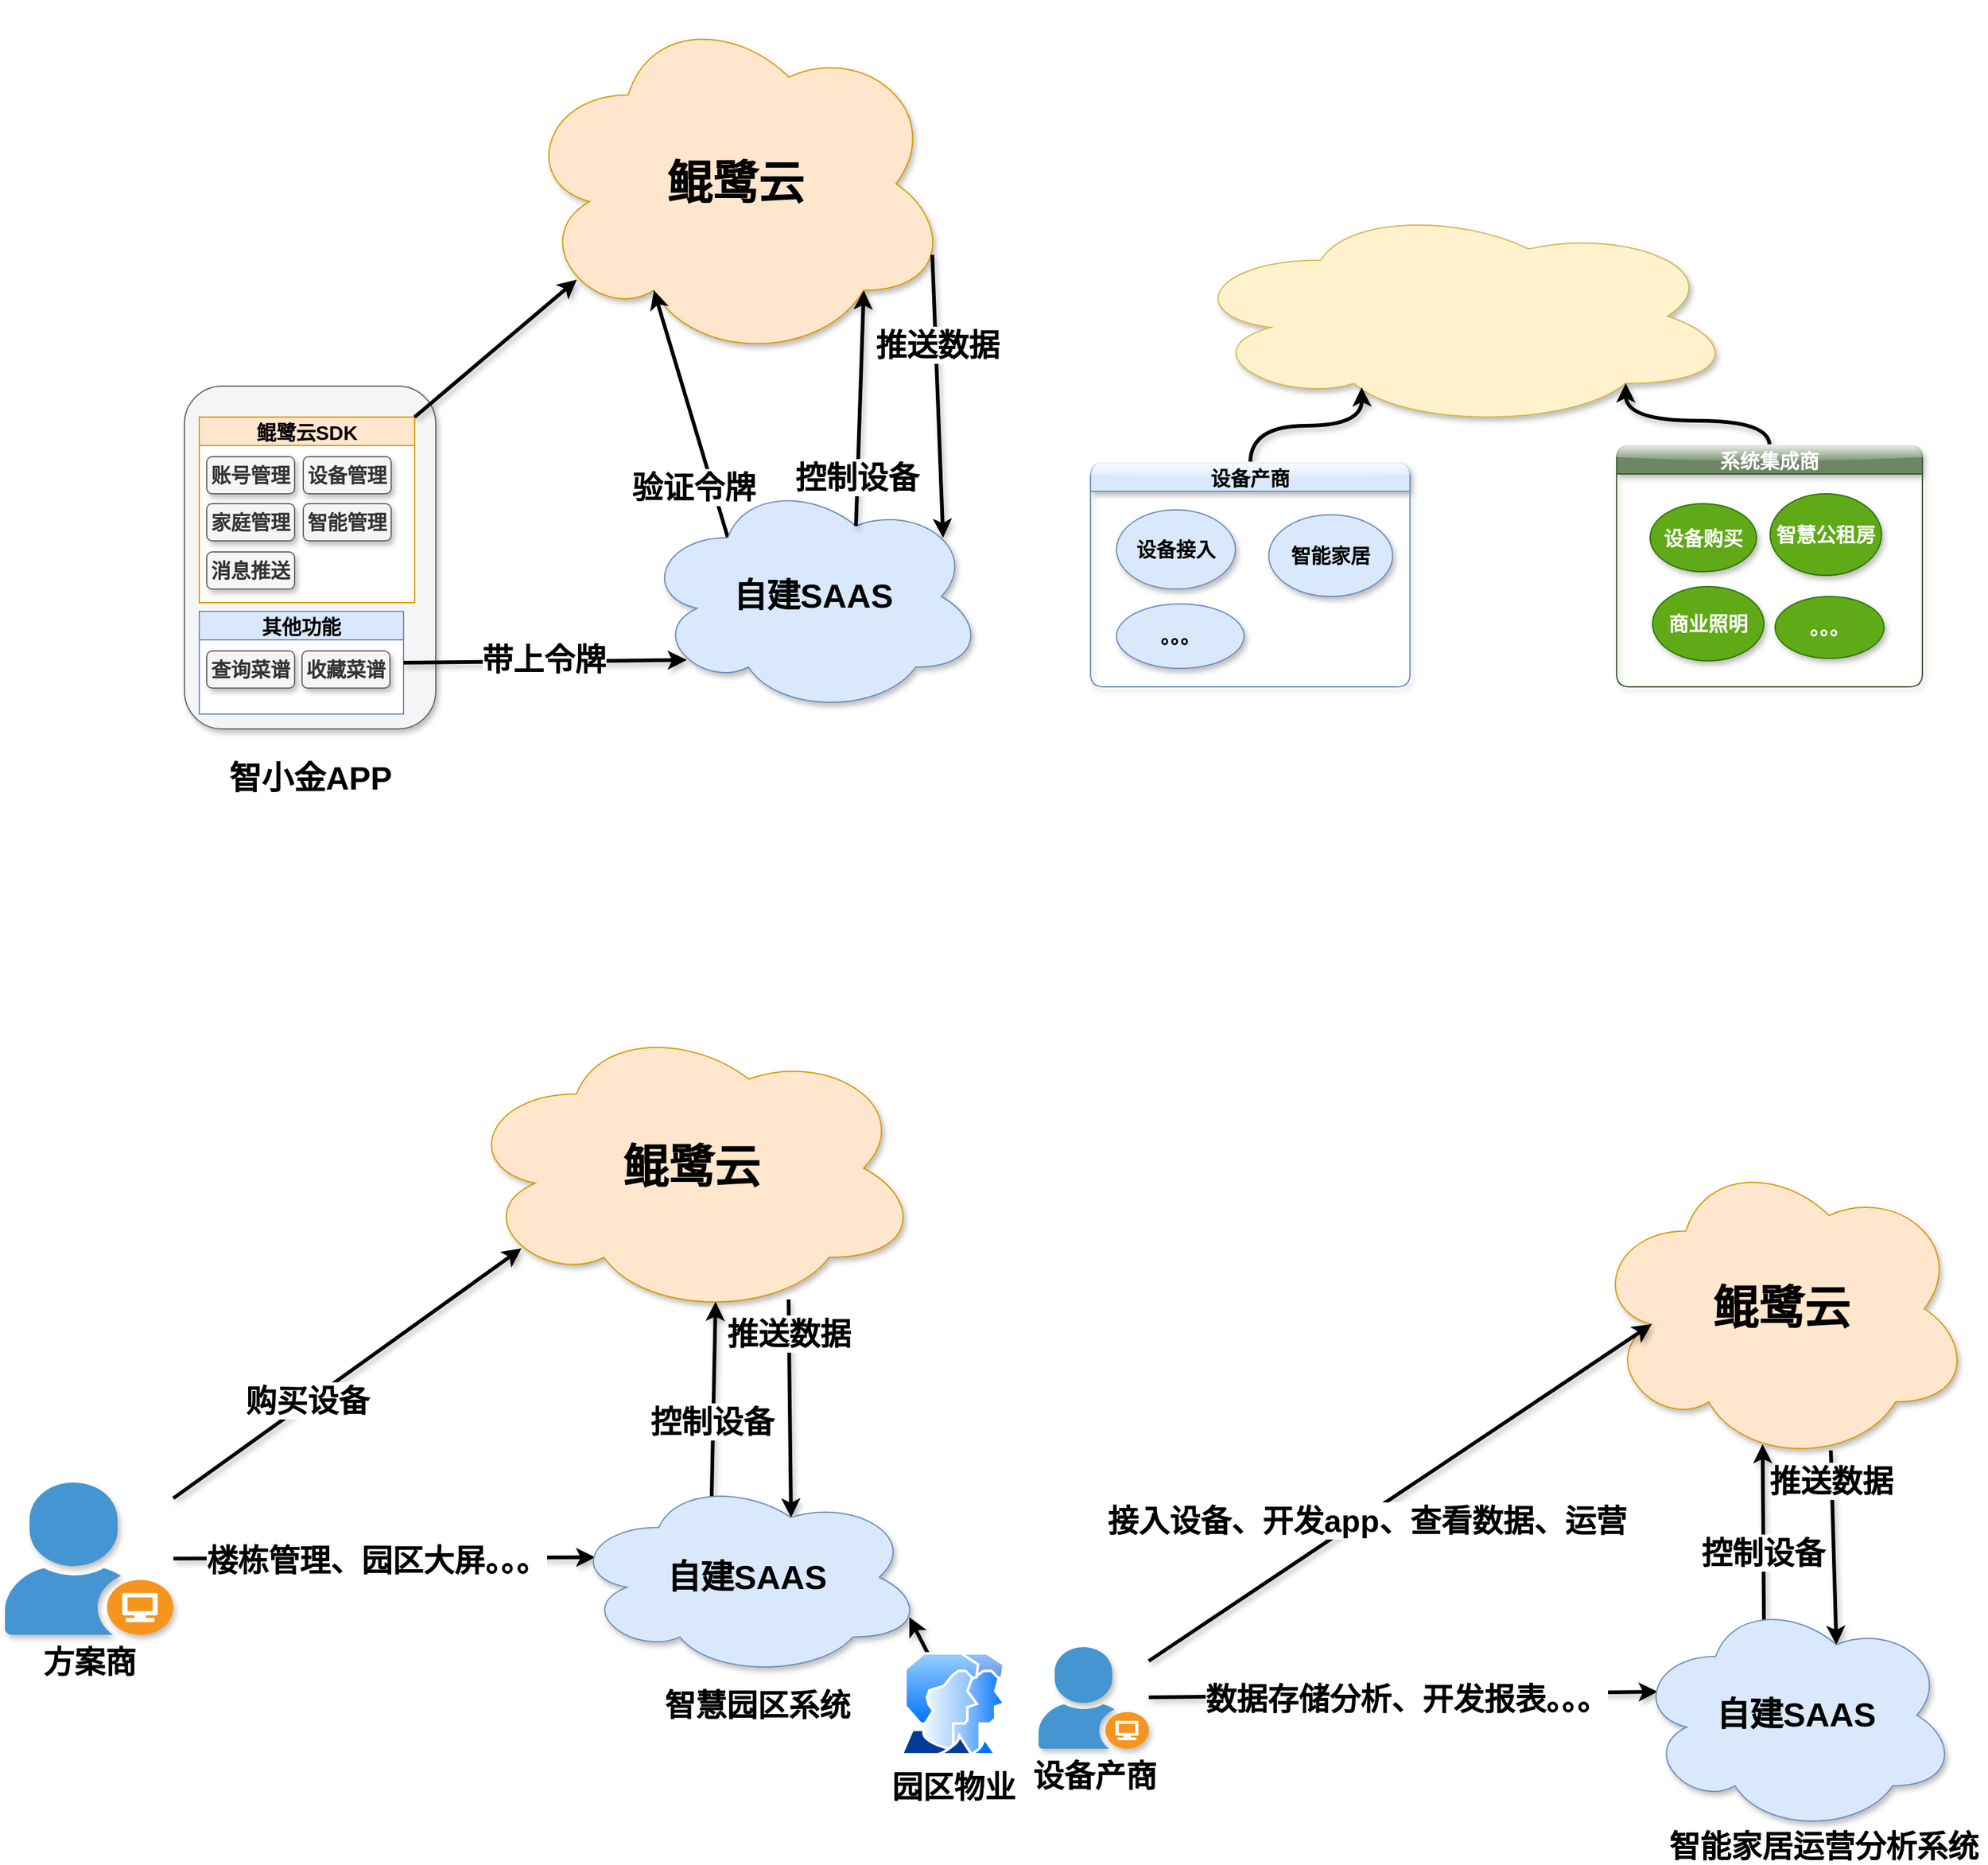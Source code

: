 <mxfile version="14.8.4" type="github">
  <diagram id="prtHgNgQTEPvFCAcTncT" name="Page-1">
    <mxGraphModel dx="2209" dy="3110" grid="0" gridSize="10" guides="1" tooltips="1" connect="1" arrows="1" fold="1" page="1" pageScale="1" pageWidth="827" pageHeight="1169" background="none" math="0" shadow="0">
      <root>
        <mxCell id="0" />
        <mxCell id="1" parent="0" />
        <mxCell id="zOaPCI-I9Z9_q9aIMX81-2" value="" style="ellipse;shape=cloud;whiteSpace=wrap;html=1;fillColor=#fff2cc;strokeColor=#d6b656;shadow=1;fontSize=16;fontStyle=1;sketch=0;" parent="1" vertex="1">
          <mxGeometry x="129" y="-1024" width="448" height="181" as="geometry" />
        </mxCell>
        <mxCell id="zOaPCI-I9Z9_q9aIMX81-1" value="" style="shape=image;verticalLabelPosition=bottom;labelBackgroundColor=#ffffff;verticalAlign=top;aspect=fixed;imageAspect=0;image=http://iot.creoiot.com/images/login/hekr_logo.png;sketch=0;fontSize=16;fontStyle=1" parent="1" vertex="1">
          <mxGeometry x="262" y="-955" width="203.92" height="60" as="geometry" />
        </mxCell>
        <mxCell id="zOaPCI-I9Z9_q9aIMX81-21" style="edgeStyle=orthogonalEdgeStyle;rounded=0;orthogonalLoop=1;jettySize=auto;html=1;fontSize=16;fontStyle=1;curved=1;strokeWidth=3;shadow=1;sketch=0;" parent="1" source="zOaPCI-I9Z9_q9aIMX81-13" edge="1">
          <mxGeometry relative="1" as="geometry">
            <mxPoint x="274" y="-876" as="targetPoint" />
          </mxGeometry>
        </mxCell>
        <mxCell id="zOaPCI-I9Z9_q9aIMX81-13" value="设备产商" style="swimlane;shadow=1;sketch=0;fontSize=16;fontStyle=1;fillColor=#dae8fc;strokeColor=#6c8ebf;rounded=1;glass=1;" parent="1" vertex="1">
          <mxGeometry x="55" y="-815" width="258.08" height="181" as="geometry">
            <mxRectangle x="337" y="591" width="63" height="23" as="alternateBounds" />
          </mxGeometry>
        </mxCell>
        <mxCell id="zOaPCI-I9Z9_q9aIMX81-14" value="设备接入" style="ellipse;whiteSpace=wrap;html=1;shadow=1;sketch=0;fontSize=16;fontStyle=1;fillColor=#dae8fc;strokeColor=#6c8ebf;" parent="zOaPCI-I9Z9_q9aIMX81-13" vertex="1">
          <mxGeometry x="21" y="38" width="96" height="64" as="geometry" />
        </mxCell>
        <mxCell id="zOaPCI-I9Z9_q9aIMX81-15" value="智能家居" style="ellipse;whiteSpace=wrap;html=1;shadow=1;sketch=0;fontSize=16;fontStyle=1;fillColor=#dae8fc;strokeColor=#6c8ebf;" parent="zOaPCI-I9Z9_q9aIMX81-13" vertex="1">
          <mxGeometry x="144" y="42" width="100" height="66" as="geometry" />
        </mxCell>
        <mxCell id="zOaPCI-I9Z9_q9aIMX81-16" value="。。。" style="ellipse;whiteSpace=wrap;html=1;shadow=1;sketch=0;fontSize=16;fontStyle=1;fillColor=#dae8fc;strokeColor=#6c8ebf;" parent="zOaPCI-I9Z9_q9aIMX81-13" vertex="1">
          <mxGeometry x="21" y="114" width="103" height="52" as="geometry" />
        </mxCell>
        <mxCell id="U1rZvpQ1fdxbBssh2BBn-4" style="edgeStyle=orthogonalEdgeStyle;rounded=0;orthogonalLoop=1;jettySize=auto;html=1;entryX=0.8;entryY=0.8;entryDx=0;entryDy=0;entryPerimeter=0;strokeWidth=3;curved=1;shadow=1;" parent="1" source="zOaPCI-I9Z9_q9aIMX81-17" target="zOaPCI-I9Z9_q9aIMX81-2" edge="1">
          <mxGeometry relative="1" as="geometry" />
        </mxCell>
        <mxCell id="zOaPCI-I9Z9_q9aIMX81-17" value="系统集成商" style="swimlane;shadow=1;sketch=0;startSize=23;fontSize=16;fontStyle=1;fillColor=#6d8764;strokeColor=#3A5431;fontColor=#ffffff;rounded=1;glass=1;" parent="1" vertex="1">
          <mxGeometry x="480" y="-829" width="247" height="195" as="geometry">
            <mxRectangle x="337" y="591" width="63" height="23" as="alternateBounds" />
          </mxGeometry>
        </mxCell>
        <mxCell id="zOaPCI-I9Z9_q9aIMX81-18" value="商业照明" style="ellipse;whiteSpace=wrap;html=1;shadow=1;sketch=0;fontSize=16;fontStyle=1;fillColor=#60a917;strokeColor=#2D7600;fontColor=#ffffff;" parent="zOaPCI-I9Z9_q9aIMX81-17" vertex="1">
          <mxGeometry x="29" y="114" width="90" height="60" as="geometry" />
        </mxCell>
        <mxCell id="zOaPCI-I9Z9_q9aIMX81-20" value="。。。" style="ellipse;whiteSpace=wrap;html=1;shadow=1;sketch=0;fontSize=16;fontStyle=1;fillColor=#60a917;strokeColor=#2D7600;fontColor=#ffffff;" parent="zOaPCI-I9Z9_q9aIMX81-17" vertex="1">
          <mxGeometry x="128" y="122" width="88" height="50" as="geometry" />
        </mxCell>
        <mxCell id="zOaPCI-I9Z9_q9aIMX81-25" value="智慧公租房" style="ellipse;whiteSpace=wrap;html=1;shadow=1;sketch=0;fontSize=16;fontStyle=1;fillColor=#60a917;strokeColor=#2D7600;fontColor=#ffffff;" parent="zOaPCI-I9Z9_q9aIMX81-17" vertex="1">
          <mxGeometry x="124" y="39" width="90" height="66" as="geometry" />
        </mxCell>
        <mxCell id="U1rZvpQ1fdxbBssh2BBn-5" value="设备购买" style="ellipse;whiteSpace=wrap;html=1;shadow=1;sketch=0;fontSize=16;fontStyle=1;fillColor=#60a917;strokeColor=#2D7600;fontColor=#ffffff;" parent="zOaPCI-I9Z9_q9aIMX81-17" vertex="1">
          <mxGeometry x="27" y="47" width="86" height="55" as="geometry" />
        </mxCell>
        <mxCell id="fwL3SmA65cHjNFYOdots-38" style="edgeStyle=none;rounded=0;sketch=0;orthogonalLoop=1;jettySize=auto;html=1;entryX=0.625;entryY=0.2;entryDx=0;entryDy=0;entryPerimeter=0;shadow=1;fontSize=19;strokeWidth=3;exitX=0.63;exitY=0.956;exitDx=0;exitDy=0;exitPerimeter=0;" parent="1" source="fwL3SmA65cHjNFYOdots-40" target="fwL3SmA65cHjNFYOdots-48" edge="1">
          <mxGeometry relative="1" as="geometry" />
        </mxCell>
        <mxCell id="fwL3SmA65cHjNFYOdots-39" value="推送数据" style="edgeLabel;html=1;align=center;verticalAlign=middle;resizable=0;points=[];fontSize=25;fontStyle=1" parent="fwL3SmA65cHjNFYOdots-38" vertex="1" connectable="0">
          <mxGeometry x="-0.695" y="-1" relative="1" as="geometry">
            <mxPoint as="offset" />
          </mxGeometry>
        </mxCell>
        <mxCell id="fwL3SmA65cHjNFYOdots-40" value="鲲鹭云" style="ellipse;shape=cloud;whiteSpace=wrap;html=1;rounded=1;glass=0;sketch=0;fontSize=37;fillColor=#ffe6cc;strokeColor=#d79b00;shadow=1;fontStyle=1" parent="1" vertex="1">
          <mxGeometry x="459" y="-257" width="308" height="251" as="geometry" />
        </mxCell>
        <mxCell id="fwL3SmA65cHjNFYOdots-41" style="rounded=0;orthogonalLoop=1;jettySize=auto;html=1;fontSize=17;strokeWidth=3;shadow=1;sketch=0;entryX=0.16;entryY=0.55;entryDx=0;entryDy=0;entryPerimeter=0;" parent="1" source="fwL3SmA65cHjNFYOdots-45" target="fwL3SmA65cHjNFYOdots-40" edge="1">
          <mxGeometry relative="1" as="geometry">
            <mxPoint x="334" y="-90.8" as="targetPoint" />
          </mxGeometry>
        </mxCell>
        <mxCell id="fwL3SmA65cHjNFYOdots-42" value="接入设备、开发app、查看数据、运营" style="edgeLabel;html=1;align=center;verticalAlign=middle;resizable=0;points=[];fontSize=25;fontStyle=1" parent="fwL3SmA65cHjNFYOdots-41" vertex="1" connectable="0">
          <mxGeometry x="-0.142" y="-3" relative="1" as="geometry">
            <mxPoint as="offset" />
          </mxGeometry>
        </mxCell>
        <mxCell id="fwL3SmA65cHjNFYOdots-43" style="edgeStyle=none;rounded=0;orthogonalLoop=1;jettySize=auto;html=1;entryX=0.07;entryY=0.4;entryDx=0;entryDy=0;fontSize=17;entryPerimeter=0;strokeWidth=3;shadow=1;" parent="1" source="fwL3SmA65cHjNFYOdots-45" target="fwL3SmA65cHjNFYOdots-48" edge="1">
          <mxGeometry relative="1" as="geometry">
            <mxPoint x="125" y="387" as="targetPoint" />
          </mxGeometry>
        </mxCell>
        <mxCell id="fwL3SmA65cHjNFYOdots-44" value="数据存储分析、开发报表。。。" style="edgeLabel;html=1;align=center;verticalAlign=middle;resizable=0;points=[];fontSize=25;fontStyle=1" parent="fwL3SmA65cHjNFYOdots-43" vertex="1" connectable="0">
          <mxGeometry x="-0.201" y="-2" relative="1" as="geometry">
            <mxPoint x="43" as="offset" />
          </mxGeometry>
        </mxCell>
        <mxCell id="fwL3SmA65cHjNFYOdots-45" value="设备产商" style="shadow=1;dashed=0;html=1;strokeColor=none;fillColor=#4495D1;labelPosition=center;verticalLabelPosition=bottom;verticalAlign=top;align=center;outlineConnect=0;shape=mxgraph.veeam.company_user;fontSize=25;fontStyle=1" parent="1" vertex="1">
          <mxGeometry x="13" y="142" width="89" height="82" as="geometry" />
        </mxCell>
        <mxCell id="fwL3SmA65cHjNFYOdots-46" style="edgeStyle=none;rounded=0;sketch=0;orthogonalLoop=1;jettySize=auto;html=1;entryX=0.451;entryY=0.936;entryDx=0;entryDy=0;entryPerimeter=0;shadow=1;fontSize=19;strokeWidth=3;exitX=0.4;exitY=0.1;exitDx=0;exitDy=0;exitPerimeter=0;" parent="1" source="fwL3SmA65cHjNFYOdots-48" target="fwL3SmA65cHjNFYOdots-40" edge="1">
          <mxGeometry relative="1" as="geometry" />
        </mxCell>
        <mxCell id="fwL3SmA65cHjNFYOdots-47" value="控制设备" style="edgeLabel;html=1;align=center;verticalAlign=middle;resizable=0;points=[];fontSize=25;fontStyle=1" parent="fwL3SmA65cHjNFYOdots-46" vertex="1" connectable="0">
          <mxGeometry x="-0.218" y="1" relative="1" as="geometry">
            <mxPoint as="offset" />
          </mxGeometry>
        </mxCell>
        <mxCell id="fwL3SmA65cHjNFYOdots-48" value="自建SAAS" style="ellipse;shape=cloud;whiteSpace=wrap;html=1;rounded=1;glass=0;sketch=0;fontSize=27;fillColor=#dae8fc;strokeColor=#6c8ebf;shadow=1;fontStyle=1" parent="1" vertex="1">
          <mxGeometry x="495" y="102" width="260" height="190" as="geometry" />
        </mxCell>
        <mxCell id="fwL3SmA65cHjNFYOdots-49" value="智能家居运营分析系统" style="text;html=1;strokeColor=none;fillColor=none;align=center;verticalAlign=middle;whiteSpace=wrap;rounded=0;fontStyle=1;fontSize=25;" parent="1" vertex="1">
          <mxGeometry x="516" y="292" width="263" height="20" as="geometry" />
        </mxCell>
        <mxCell id="fwL3SmA65cHjNFYOdots-64" style="edgeStyle=none;rounded=0;sketch=0;orthogonalLoop=1;jettySize=auto;html=1;entryX=0.625;entryY=0.2;entryDx=0;entryDy=0;entryPerimeter=0;shadow=1;fontSize=19;strokeWidth=3;exitX=0.65;exitY=0.95;exitDx=0;exitDy=0;exitPerimeter=0;" parent="1" target="fwL3SmA65cHjNFYOdots-74" edge="1">
          <mxGeometry relative="1" as="geometry">
            <mxPoint x="-188.93" y="-139" as="sourcePoint" />
          </mxGeometry>
        </mxCell>
        <mxCell id="fwL3SmA65cHjNFYOdots-65" value="推送数据" style="edgeLabel;html=1;align=center;verticalAlign=middle;resizable=0;points=[];fontSize=25;fontStyle=1" parent="fwL3SmA65cHjNFYOdots-64" vertex="1" connectable="0">
          <mxGeometry x="-0.695" y="-1" relative="1" as="geometry">
            <mxPoint as="offset" />
          </mxGeometry>
        </mxCell>
        <mxCell id="fwL3SmA65cHjNFYOdots-66" value="鲲鹭云" style="ellipse;shape=cloud;whiteSpace=wrap;html=1;rounded=1;glass=0;sketch=0;fontSize=37;fillColor=#ffe6cc;strokeColor=#d79b00;shadow=1;fontStyle=1" parent="1" vertex="1">
          <mxGeometry x="-453" y="-365" width="371" height="240" as="geometry" />
        </mxCell>
        <mxCell id="fwL3SmA65cHjNFYOdots-67" style="rounded=0;orthogonalLoop=1;jettySize=auto;html=1;fontSize=17;strokeWidth=3;shadow=1;sketch=0;entryX=0.13;entryY=0.77;entryDx=0;entryDy=0;entryPerimeter=0;" parent="1" source="fwL3SmA65cHjNFYOdots-71" target="fwL3SmA65cHjNFYOdots-66" edge="1">
          <mxGeometry relative="1" as="geometry">
            <mxPoint x="-370.72" y="-235" as="targetPoint" />
          </mxGeometry>
        </mxCell>
        <mxCell id="fwL3SmA65cHjNFYOdots-68" value="购买设备" style="edgeLabel;html=1;align=center;verticalAlign=middle;resizable=0;points=[];fontSize=25;fontStyle=1" parent="fwL3SmA65cHjNFYOdots-67" vertex="1" connectable="0">
          <mxGeometry x="-0.223" y="2" relative="1" as="geometry">
            <mxPoint as="offset" />
          </mxGeometry>
        </mxCell>
        <mxCell id="fwL3SmA65cHjNFYOdots-69" style="edgeStyle=none;rounded=0;orthogonalLoop=1;jettySize=auto;html=1;entryX=0.07;entryY=0.4;entryDx=0;entryDy=0;fontSize=17;entryPerimeter=0;strokeWidth=3;shadow=1;" parent="1" source="fwL3SmA65cHjNFYOdots-71" target="fwL3SmA65cHjNFYOdots-74" edge="1">
          <mxGeometry relative="1" as="geometry">
            <mxPoint x="-775.08" y="205" as="targetPoint" />
          </mxGeometry>
        </mxCell>
        <mxCell id="fwL3SmA65cHjNFYOdots-70" value="楼栋管理、园区大屏。。。" style="edgeLabel;html=1;align=center;verticalAlign=middle;resizable=0;points=[];fontSize=25;fontStyle=1" parent="fwL3SmA65cHjNFYOdots-69" vertex="1" connectable="0">
          <mxGeometry x="-0.306" y="-2" relative="1" as="geometry">
            <mxPoint x="45" y="-1" as="offset" />
          </mxGeometry>
        </mxCell>
        <mxCell id="fwL3SmA65cHjNFYOdots-71" value="方案商" style="shadow=1;dashed=0;html=1;strokeColor=none;fillColor=#4495D1;labelPosition=center;verticalLabelPosition=bottom;verticalAlign=top;align=center;outlineConnect=0;shape=mxgraph.veeam.company_user;fontSize=25;fontStyle=1" parent="1" vertex="1">
          <mxGeometry x="-822" y="9" width="136" height="123" as="geometry" />
        </mxCell>
        <mxCell id="fwL3SmA65cHjNFYOdots-72" style="edgeStyle=none;rounded=0;sketch=0;orthogonalLoop=1;jettySize=auto;html=1;shadow=1;fontSize=19;strokeWidth=3;entryX=0.491;entryY=0.958;entryDx=0;entryDy=0;entryPerimeter=0;exitX=0.4;exitY=0.1;exitDx=0;exitDy=0;exitPerimeter=0;" parent="1" source="fwL3SmA65cHjNFYOdots-74" edge="1">
          <mxGeometry relative="1" as="geometry">
            <mxPoint x="-247.919" y="-137.08" as="targetPoint" />
          </mxGeometry>
        </mxCell>
        <mxCell id="fwL3SmA65cHjNFYOdots-73" value="控制设备" style="edgeLabel;html=1;align=center;verticalAlign=middle;resizable=0;points=[];fontSize=25;fontStyle=1" parent="fwL3SmA65cHjNFYOdots-72" vertex="1" connectable="0">
          <mxGeometry x="-0.218" y="1" relative="1" as="geometry">
            <mxPoint as="offset" />
          </mxGeometry>
        </mxCell>
        <mxCell id="fwL3SmA65cHjNFYOdots-74" value="自建SAAS" style="ellipse;shape=cloud;whiteSpace=wrap;html=1;rounded=1;glass=0;sketch=0;fontSize=27;fillColor=#dae8fc;strokeColor=#6c8ebf;shadow=1;fontStyle=1" parent="1" vertex="1">
          <mxGeometry x="-365.08" y="5" width="285" height="161" as="geometry" />
        </mxCell>
        <mxCell id="fwL3SmA65cHjNFYOdots-75" value="智慧园区系统" style="text;html=1;strokeColor=none;fillColor=none;align=center;verticalAlign=middle;whiteSpace=wrap;rounded=0;fontStyle=1;fontSize=25;" parent="1" vertex="1">
          <mxGeometry x="-313.08" y="177.75" width="198" height="20" as="geometry" />
        </mxCell>
        <mxCell id="fwL3SmA65cHjNFYOdots-76" style="rounded=0;orthogonalLoop=1;jettySize=auto;html=1;entryX=0.96;entryY=0.7;entryDx=0;entryDy=0;entryPerimeter=0;fontSize=18;strokeWidth=3;shadow=1;" parent="1" source="fwL3SmA65cHjNFYOdots-77" target="fwL3SmA65cHjNFYOdots-74" edge="1">
          <mxGeometry relative="1" as="geometry" />
        </mxCell>
        <mxCell id="fwL3SmA65cHjNFYOdots-77" value="园区物业" style="aspect=fixed;perimeter=ellipsePerimeter;html=1;align=center;shadow=0;dashed=0;spacingTop=3;image;image=img/lib/active_directory/user_accounts.svg;fontSize=25;fontStyle=1" parent="1" vertex="1">
          <mxGeometry x="-99.08" y="146" width="86.08" height="83.5" as="geometry" />
        </mxCell>
        <mxCell id="2xW1wXNc3-X3i3NU_5ai-6" value="鲲鹭云" style="ellipse;shape=cloud;whiteSpace=wrap;html=1;rounded=1;glass=0;sketch=0;fontSize=37;fillColor=#ffe6cc;strokeColor=#d79b00;shadow=1;fontStyle=1" parent="1" vertex="1">
          <mxGeometry x="-405" y="-1184" width="346" height="287" as="geometry" />
        </mxCell>
        <mxCell id="ETfPz7Mz2g56ygI2f6DF-25" value="" style="rounded=0;orthogonalLoop=1;jettySize=auto;html=1;fontSize=16;entryX=0.31;entryY=0.8;entryDx=0;entryDy=0;entryPerimeter=0;exitX=0.25;exitY=0.25;exitDx=0;exitDy=0;exitPerimeter=0;strokeWidth=3;" edge="1" parent="1" source="2xW1wXNc3-X3i3NU_5ai-11" target="2xW1wXNc3-X3i3NU_5ai-6">
          <mxGeometry relative="1" as="geometry">
            <mxPoint x="-264" y="-728" as="sourcePoint" />
          </mxGeometry>
        </mxCell>
        <mxCell id="ETfPz7Mz2g56ygI2f6DF-27" value="验证令牌" style="edgeLabel;html=1;align=center;verticalAlign=middle;resizable=0;points=[];fontSize=25;fontStyle=1" vertex="1" connectable="0" parent="ETfPz7Mz2g56ygI2f6DF-25">
          <mxGeometry x="0.126" relative="1" as="geometry">
            <mxPoint x="5" y="71" as="offset" />
          </mxGeometry>
        </mxCell>
        <mxCell id="2xW1wXNc3-X3i3NU_5ai-11" value="自建SAAS" style="ellipse;shape=cloud;whiteSpace=wrap;html=1;rounded=1;glass=0;sketch=0;fontSize=27;fillColor=#dae8fc;strokeColor=#6c8ebf;shadow=1;fontStyle=1" parent="1" vertex="1">
          <mxGeometry x="-307" y="-802" width="276" height="190" as="geometry" />
        </mxCell>
        <mxCell id="2xW1wXNc3-X3i3NU_5ai-14" value="智小金APP" style="text;html=1;strokeColor=none;fillColor=none;align=center;verticalAlign=middle;whiteSpace=wrap;rounded=0;shadow=1;fontSize=26;fontStyle=1" parent="1" vertex="1">
          <mxGeometry x="-644" y="-570" width="138" height="20" as="geometry" />
        </mxCell>
        <mxCell id="ETfPz7Mz2g56ygI2f6DF-1" style="edgeStyle=none;rounded=0;sketch=0;orthogonalLoop=1;jettySize=auto;html=1;entryX=0.88;entryY=0.25;entryDx=0;entryDy=0;entryPerimeter=0;shadow=1;fontSize=19;strokeWidth=3;exitX=0.96;exitY=0.7;exitDx=0;exitDy=0;exitPerimeter=0;" edge="1" parent="1" source="2xW1wXNc3-X3i3NU_5ai-6" target="2xW1wXNc3-X3i3NU_5ai-11">
          <mxGeometry relative="1" as="geometry">
            <mxPoint x="-284.0" y="-1048" as="sourcePoint" />
            <mxPoint x="-282.025" y="-871.8" as="targetPoint" />
          </mxGeometry>
        </mxCell>
        <mxCell id="ETfPz7Mz2g56ygI2f6DF-2" value="推送数据" style="edgeLabel;html=1;align=center;verticalAlign=middle;resizable=0;points=[];fontSize=25;fontStyle=1" vertex="1" connectable="0" parent="ETfPz7Mz2g56ygI2f6DF-1">
          <mxGeometry x="-0.695" y="-1" relative="1" as="geometry">
            <mxPoint x="3" y="37" as="offset" />
          </mxGeometry>
        </mxCell>
        <mxCell id="2xW1wXNc3-X3i3NU_5ai-4" value="" style="rounded=1;whiteSpace=wrap;html=1;shadow=1;labelBackgroundColor=none;glass=0;sketch=0;fillColor=#f5f5f5;strokeColor=#666666;fontColor=#333333;" parent="1" vertex="1">
          <mxGeometry x="-677" y="-877" width="203" height="277" as="geometry" />
        </mxCell>
        <mxCell id="ETfPz7Mz2g56ygI2f6DF-11" value="其他功能" style="swimlane;fontSize=16;fillColor=#dae8fc;strokeColor=#6c8ebf;swimlaneFillColor=#ffffff;" vertex="1" parent="1">
          <mxGeometry x="-665" y="-695" width="165" height="83" as="geometry" />
        </mxCell>
        <mxCell id="ETfPz7Mz2g56ygI2f6DF-12" value="查询菜谱" style="rounded=1;whiteSpace=wrap;html=1;fontSize=16;fontStyle=1;fillColor=#f5f5f5;strokeColor=#666666;fontColor=#333333;shadow=1;" vertex="1" parent="ETfPz7Mz2g56ygI2f6DF-11">
          <mxGeometry x="6" y="32" width="71" height="30" as="geometry" />
        </mxCell>
        <mxCell id="ETfPz7Mz2g56ygI2f6DF-17" value="收藏菜谱" style="rounded=1;whiteSpace=wrap;html=1;fontSize=16;fontStyle=1;fillColor=#f5f5f5;strokeColor=#666666;fontColor=#333333;shadow=1;" vertex="1" parent="ETfPz7Mz2g56ygI2f6DF-11">
          <mxGeometry x="83" y="32" width="71" height="30" as="geometry" />
        </mxCell>
        <mxCell id="ETfPz7Mz2g56ygI2f6DF-5" value="鲲鹭云SDK" style="swimlane;fontSize=16;strokeColor=#d79b00;swimlaneFillColor=#ffffff;fillColor=#ffe6cc;" vertex="1" parent="1">
          <mxGeometry x="-665" y="-852" width="174" height="150" as="geometry">
            <mxRectangle x="-665" y="-852" width="109" height="23" as="alternateBounds" />
          </mxGeometry>
        </mxCell>
        <mxCell id="ETfPz7Mz2g56ygI2f6DF-6" value="账号管理" style="rounded=1;whiteSpace=wrap;html=1;fontSize=16;fontStyle=1;fillColor=#f5f5f5;strokeColor=#666666;fontColor=#333333;shadow=1;" vertex="1" parent="ETfPz7Mz2g56ygI2f6DF-5">
          <mxGeometry x="6" y="32" width="71" height="30" as="geometry" />
        </mxCell>
        <mxCell id="ETfPz7Mz2g56ygI2f6DF-7" value="设备管理" style="rounded=1;whiteSpace=wrap;html=1;fontSize=16;fontStyle=1;fillColor=#f5f5f5;strokeColor=#666666;fontColor=#333333;shadow=1;" vertex="1" parent="ETfPz7Mz2g56ygI2f6DF-5">
          <mxGeometry x="84" y="32" width="71" height="30" as="geometry" />
        </mxCell>
        <mxCell id="ETfPz7Mz2g56ygI2f6DF-8" value="家庭管理" style="rounded=1;whiteSpace=wrap;html=1;fontSize=16;fontStyle=1;fillColor=#f5f5f5;strokeColor=#666666;fontColor=#333333;shadow=1;" vertex="1" parent="ETfPz7Mz2g56ygI2f6DF-5">
          <mxGeometry x="6" y="70" width="71" height="30" as="geometry" />
        </mxCell>
        <mxCell id="ETfPz7Mz2g56ygI2f6DF-9" value="智能管理" style="rounded=1;whiteSpace=wrap;html=1;fontSize=16;fontStyle=1;fillColor=#f5f5f5;strokeColor=#666666;fontColor=#333333;shadow=1;" vertex="1" parent="ETfPz7Mz2g56ygI2f6DF-5">
          <mxGeometry x="84" y="70" width="71" height="30" as="geometry" />
        </mxCell>
        <mxCell id="ETfPz7Mz2g56ygI2f6DF-10" value="消息推送" style="rounded=1;whiteSpace=wrap;html=1;fontSize=16;fontStyle=1;fillColor=#f5f5f5;strokeColor=#666666;fontColor=#333333;shadow=1;" vertex="1" parent="ETfPz7Mz2g56ygI2f6DF-5">
          <mxGeometry x="6" y="109" width="71" height="30" as="geometry" />
        </mxCell>
        <mxCell id="2xW1wXNc3-X3i3NU_5ai-9" style="rounded=0;orthogonalLoop=1;jettySize=auto;html=1;fontSize=17;strokeWidth=3;shadow=1;sketch=0;entryX=0.13;entryY=0.77;entryDx=0;entryDy=0;entryPerimeter=0;exitX=1;exitY=0;exitDx=0;exitDy=0;" parent="1" source="ETfPz7Mz2g56ygI2f6DF-5" target="2xW1wXNc3-X3i3NU_5ai-6" edge="1">
          <mxGeometry relative="1" as="geometry">
            <mxPoint x="-516.92" y="-1118" as="targetPoint" />
            <mxPoint x="-674.388" y="-747" as="sourcePoint" />
          </mxGeometry>
        </mxCell>
        <mxCell id="ETfPz7Mz2g56ygI2f6DF-3" style="edgeStyle=none;rounded=0;sketch=0;orthogonalLoop=1;jettySize=auto;html=1;shadow=1;fontSize=19;strokeWidth=3;entryX=0.13;entryY=0.77;entryDx=0;entryDy=0;entryPerimeter=0;startArrow=none;exitX=1;exitY=0.5;exitDx=0;exitDy=0;" edge="1" parent="1" source="ETfPz7Mz2g56ygI2f6DF-11" target="2xW1wXNc3-X3i3NU_5ai-11">
          <mxGeometry relative="1" as="geometry">
            <mxPoint x="-179.839" y="-563.08" as="targetPoint" />
            <mxPoint x="63" y="-609" as="sourcePoint" />
          </mxGeometry>
        </mxCell>
        <mxCell id="ETfPz7Mz2g56ygI2f6DF-28" value="带上令牌" style="edgeLabel;html=1;align=center;verticalAlign=middle;resizable=0;points=[];fontSize=25;fontStyle=1" vertex="1" connectable="0" parent="ETfPz7Mz2g56ygI2f6DF-3">
          <mxGeometry x="-0.45" y="-3" relative="1" as="geometry">
            <mxPoint x="50" y="-6" as="offset" />
          </mxGeometry>
        </mxCell>
        <mxCell id="ETfPz7Mz2g56ygI2f6DF-20" style="edgeStyle=none;rounded=0;sketch=0;orthogonalLoop=1;jettySize=auto;html=1;shadow=1;fontSize=19;strokeWidth=3;entryX=0.8;entryY=0.8;entryDx=0;entryDy=0;entryPerimeter=0;exitX=0.625;exitY=0.2;exitDx=0;exitDy=0;exitPerimeter=0;" edge="1" parent="1" source="2xW1wXNc3-X3i3NU_5ai-11" target="2xW1wXNc3-X3i3NU_5ai-6">
          <mxGeometry relative="1" as="geometry">
            <mxPoint x="-145.839" y="-466.0" as="targetPoint" />
            <mxPoint x="-149.0" y="-307.82" as="sourcePoint" />
          </mxGeometry>
        </mxCell>
        <mxCell id="ETfPz7Mz2g56ygI2f6DF-21" value="控制设备" style="edgeLabel;html=1;align=center;verticalAlign=middle;resizable=0;points=[];fontSize=25;fontStyle=1" vertex="1" connectable="0" parent="ETfPz7Mz2g56ygI2f6DF-20">
          <mxGeometry x="-0.218" y="1" relative="1" as="geometry">
            <mxPoint x="-1" y="34" as="offset" />
          </mxGeometry>
        </mxCell>
      </root>
    </mxGraphModel>
  </diagram>
</mxfile>
